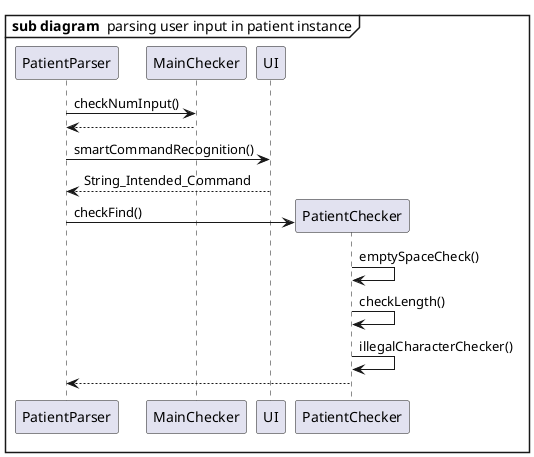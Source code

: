 @startuml

mainframe <b> sub diagram </b> parsing user input in patient instance

    PatientParser -> MainChecker: checkNumInput()

    MainChecker --> PatientParser

    PatientParser -> UI :smartCommandRecognition()

    UI --> PatientParser :String_Intended_Command

    create PatientChecker

    PatientParser -> PatientChecker : checkFind()

    PatientChecker -> PatientChecker : emptySpaceCheck()

    PatientChecker -> PatientChecker : checkLength()

    PatientChecker -> PatientChecker : illegalCharacterChecker()

    PatientChecker --> PatientParser

@enduml